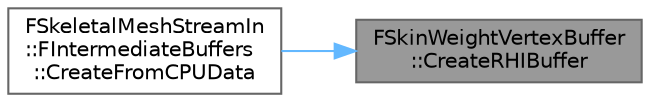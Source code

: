 digraph "FSkinWeightVertexBuffer::CreateRHIBuffer"
{
 // INTERACTIVE_SVG=YES
 // LATEX_PDF_SIZE
  bgcolor="transparent";
  edge [fontname=Helvetica,fontsize=10,labelfontname=Helvetica,labelfontsize=10];
  node [fontname=Helvetica,fontsize=10,shape=box,height=0.2,width=0.4];
  rankdir="RL";
  Node1 [id="Node000001",label="FSkinWeightVertexBuffer\l::CreateRHIBuffer",height=0.2,width=0.4,color="gray40", fillcolor="grey60", style="filled", fontcolor="black",tooltip=" "];
  Node1 -> Node2 [id="edge1_Node000001_Node000002",dir="back",color="steelblue1",style="solid",tooltip=" "];
  Node2 [id="Node000002",label="FSkeletalMeshStreamIn\l::FIntermediateBuffers\l::CreateFromCPUData",height=0.2,width=0.4,color="grey40", fillcolor="white", style="filled",URL="$df/dbb/structFSkeletalMeshStreamIn_1_1FIntermediateBuffers.html#ab717a96e28ff25bf24d344dee1d4b516",tooltip=" "];
}
